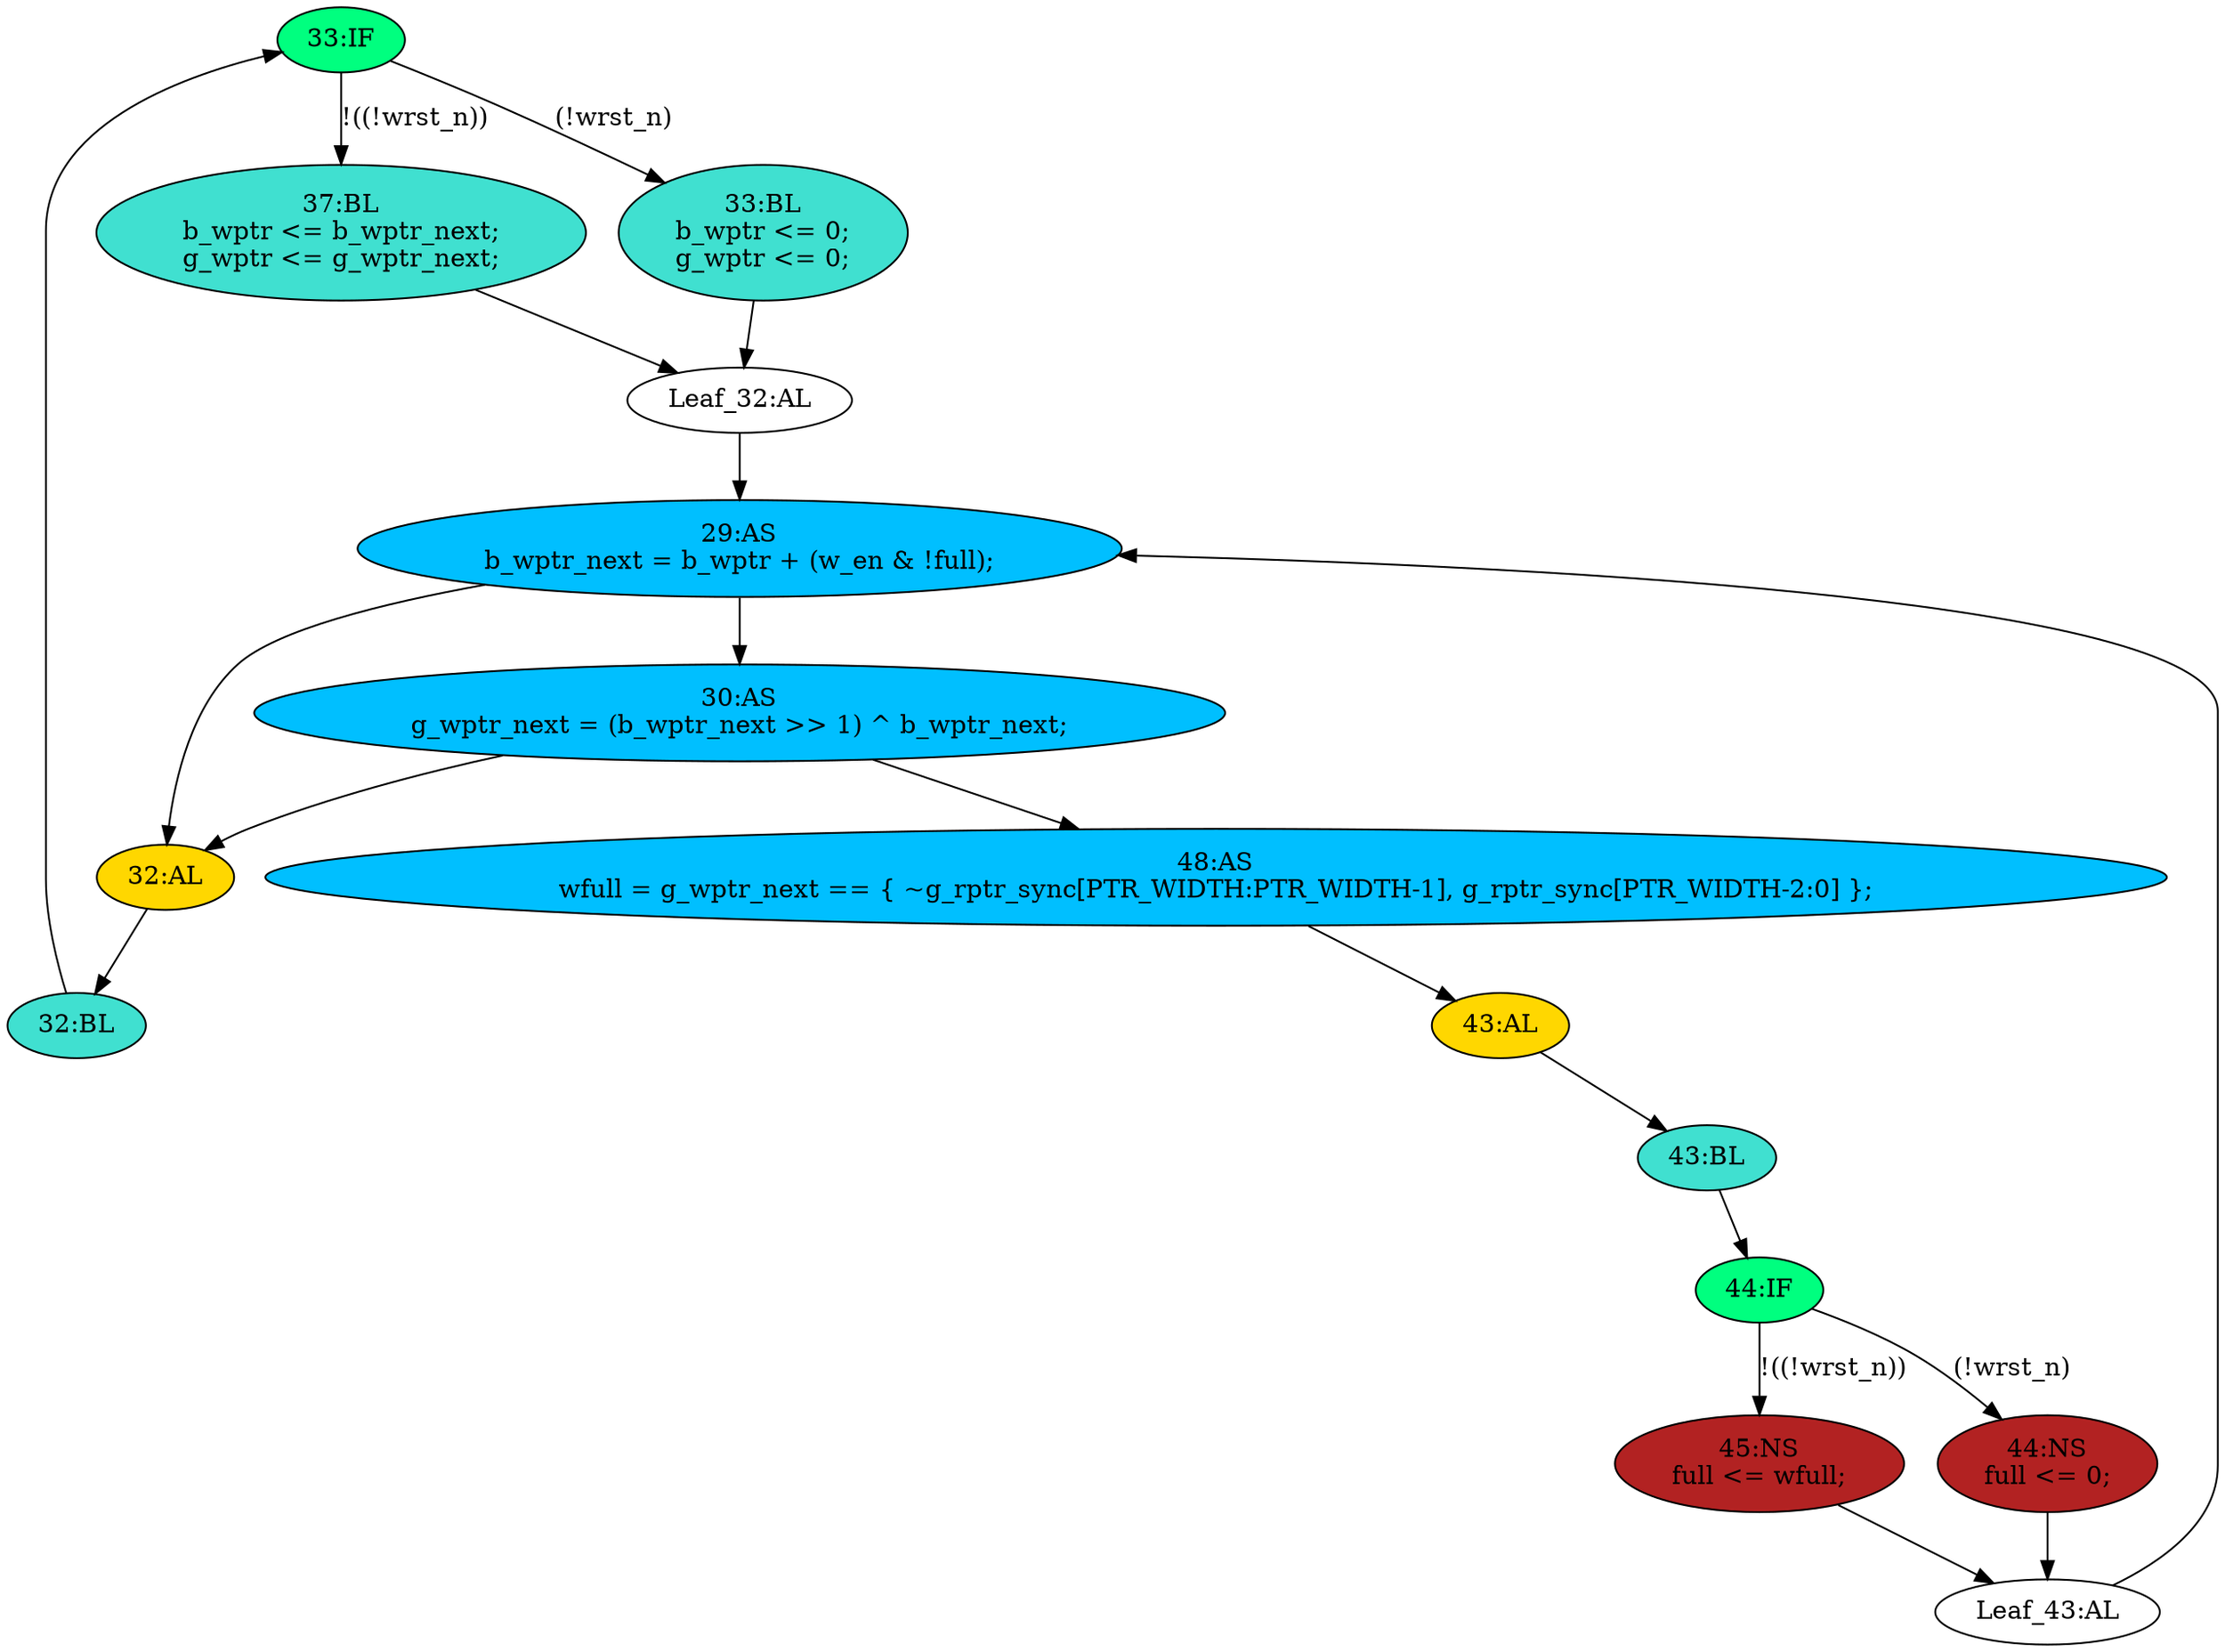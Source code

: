 strict digraph "compose( ,  )" {
	node [label="\N"];
	"33:IF"	 [ast="<pyverilog.vparser.ast.IfStatement object at 0x7fe97075a250>",
		fillcolor=springgreen,
		label="33:IF",
		statements="[]",
		style=filled,
		typ=IfStatement];
	"33:BL"	 [ast="<pyverilog.vparser.ast.Block object at 0x7fe97075a050>",
		fillcolor=turquoise,
		label="33:BL
b_wptr <= 0;
g_wptr <= 0;",
		statements="[<pyverilog.vparser.ast.NonblockingSubstitution object at 0x7fe97075a090>, <pyverilog.vparser.ast.NonblockingSubstitution object \
at 0x7fe97075a1d0>]",
		style=filled,
		typ=Block];
	"33:IF" -> "33:BL"	 [cond="['wrst_n']",
		label="(!wrst_n)",
		lineno=33];
	"37:BL"	 [ast="<pyverilog.vparser.ast.Block object at 0x7fe97075a350>",
		fillcolor=turquoise,
		label="37:BL
b_wptr <= b_wptr_next;
g_wptr <= g_wptr_next;",
		statements="[<pyverilog.vparser.ast.NonblockingSubstitution object at 0x7fe97075a390>, <pyverilog.vparser.ast.NonblockingSubstitution object \
at 0x7fe97075a4d0>]",
		style=filled,
		typ=Block];
	"33:IF" -> "37:BL"	 [cond="['wrst_n']",
		label="!((!wrst_n))",
		lineno=33];
	"44:NS"	 [ast="<pyverilog.vparser.ast.NonblockingSubstitution object at 0x7fe97075a850>",
		fillcolor=firebrick,
		label="44:NS
full <= 0;",
		statements="[<pyverilog.vparser.ast.NonblockingSubstitution object at 0x7fe97075a850>]",
		style=filled,
		typ=NonblockingSubstitution];
	"Leaf_43:AL"	 [def_var="['full']",
		label="Leaf_43:AL"];
	"44:NS" -> "Leaf_43:AL"	 [cond="[]",
		lineno=None];
	"30:AS"	 [ast="<pyverilog.vparser.ast.Assign object at 0x7fe970620710>",
		def_var="['g_wptr_next']",
		fillcolor=deepskyblue,
		label="30:AS
g_wptr_next = (b_wptr_next >> 1) ^ b_wptr_next;",
		statements="[]",
		style=filled,
		typ=Assign,
		use_var="['b_wptr_next', 'b_wptr_next']"];
	"32:AL"	 [ast="<pyverilog.vparser.ast.Always object at 0x7fe970620f90>",
		clk_sens=False,
		fillcolor=gold,
		label="32:AL",
		sens="['wclk', 'wrst_n']",
		statements="[]",
		style=filled,
		typ=Always,
		use_var="['g_wptr_next', 'b_wptr_next', 'wrst_n']"];
	"30:AS" -> "32:AL";
	"48:AS"	 [ast="<pyverilog.vparser.ast.Assign object at 0x7fe97075ae90>",
		def_var="['wfull']",
		fillcolor=deepskyblue,
		label="48:AS
wfull = g_wptr_next == { ~g_rptr_sync[PTR_WIDTH:PTR_WIDTH-1], g_rptr_sync[PTR_WIDTH-2:0] };",
		statements="[]",
		style=filled,
		typ=Assign,
		use_var="['g_wptr_next', 'g_rptr_sync', 'g_rptr_sync', 'PTR_WIDTH']"];
	"30:AS" -> "48:AS";
	"Leaf_32:AL"	 [def_var="['g_wptr', 'b_wptr']",
		label="Leaf_32:AL"];
	"29:AS"	 [ast="<pyverilog.vparser.ast.Assign object at 0x7fe970620650>",
		def_var="['b_wptr_next']",
		fillcolor=deepskyblue,
		label="29:AS
b_wptr_next = b_wptr + (w_en & !full);",
		statements="[]",
		style=filled,
		typ=Assign,
		use_var="['b_wptr', 'w_en', 'full']"];
	"Leaf_32:AL" -> "29:AS";
	"32:BL"	 [ast="<pyverilog.vparser.ast.Block object at 0x7fe970620e50>",
		fillcolor=turquoise,
		label="32:BL",
		statements="[]",
		style=filled,
		typ=Block];
	"32:AL" -> "32:BL"	 [cond="[]",
		lineno=None];
	"43:AL"	 [ast="<pyverilog.vparser.ast.Always object at 0x7fe97075a650>",
		clk_sens=False,
		fillcolor=gold,
		label="43:AL",
		sens="['wclk', 'wrst_n']",
		statements="[]",
		style=filled,
		typ=Always,
		use_var="['wfull', 'wrst_n']"];
	"48:AS" -> "43:AL";
	"32:BL" -> "33:IF"	 [cond="[]",
		lineno=None];
	"33:BL" -> "Leaf_32:AL"	 [cond="[]",
		lineno=None];
	"43:BL"	 [ast="<pyverilog.vparser.ast.Block object at 0x7fe97075a6d0>",
		fillcolor=turquoise,
		label="43:BL",
		statements="[]",
		style=filled,
		typ=Block];
	"43:AL" -> "43:BL"	 [cond="[]",
		lineno=None];
	"44:IF"	 [ast="<pyverilog.vparser.ast.IfStatement object at 0x7fe97075a890>",
		fillcolor=springgreen,
		label="44:IF",
		statements="[]",
		style=filled,
		typ=IfStatement];
	"44:IF" -> "44:NS"	 [cond="['wrst_n']",
		label="(!wrst_n)",
		lineno=44];
	"45:NS"	 [ast="<pyverilog.vparser.ast.NonblockingSubstitution object at 0x7fe97075a9d0>",
		fillcolor=firebrick,
		label="45:NS
full <= wfull;",
		statements="[<pyverilog.vparser.ast.NonblockingSubstitution object at 0x7fe97075a9d0>]",
		style=filled,
		typ=NonblockingSubstitution];
	"44:IF" -> "45:NS"	 [cond="['wrst_n']",
		label="!((!wrst_n))",
		lineno=44];
	"45:NS" -> "Leaf_43:AL"	 [cond="[]",
		lineno=None];
	"Leaf_43:AL" -> "29:AS";
	"29:AS" -> "30:AS";
	"29:AS" -> "32:AL";
	"43:BL" -> "44:IF"	 [cond="[]",
		lineno=None];
	"37:BL" -> "Leaf_32:AL"	 [cond="[]",
		lineno=None];
}

